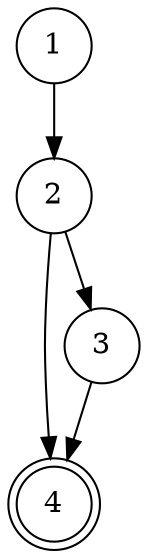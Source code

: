 digraph cfg{
node [shape = doublecircle] 4;
node [shape = circle];
/* definition of threadIdx.x at 1 */
/* definition of threadIdx.y at 1 */
/* definition of threadIdx.z at 1 */
/* definition of blockIdx.x at 1 */
/* definition of blockIdx.y at 1 */
/* definition of blockIdx.z at 1 */
/* definition of blockDim.x at 1 */
/* definition of blockDim.y at 1 */
/* definition of blockDim.z at 1 */
/* definition of gridDim.x at 1 */
/* definition of gridDim.y at 1 */
/* definition of gridDim.z at 1 */
/* definition of d_a at 1 */
/* definition of d_b at 1 */
/* definition of d_equal at 1 */
/* definition of N at 1 */
/* definition of pos at 1 */
/* cusage of threadIdx.x at 1 */
/* cusage of blockDim.x at 1 */
/* cusage of blockIdx.x at 1 */
/* cusage of pos at 2 */
/* cusage of pos at 2 */
/* cusage of d_equal at 3 */
/* pusage of d_a at 2 */
/* pusage of d_a at 2 */
/* pusage of d_b at 2 */
/* pusage of d_b at 2 */
/* pusage of pos at 2 */
/* pusage of pos at 2 */
/* pusage of N at 2 */
/* pusage of N at 2 */
/* susage of d_a at 4 */
/* susage of d_b at 4 */
/* susage of d_equal at 4 */
/* m_recv.0 of d_a at 1 */
/* m_recv.0 of d_b at 1 */
/* m_recv.0 of d_equal at 1 */
/* m_recv.0 of N at 1 */
/* m_send.0 of d_a at 4 */
/* m_send.0 of d_b at 4 */
/* m_send.0 of d_equal at 4 */
/* global of d_a at 0 */
/* global of d_b at 0 */
/* global of d_equal at 0 */
/* global of N at 0 */
1 -> 2;
2 -> 3;
3 -> 4;
2 -> 4;
}